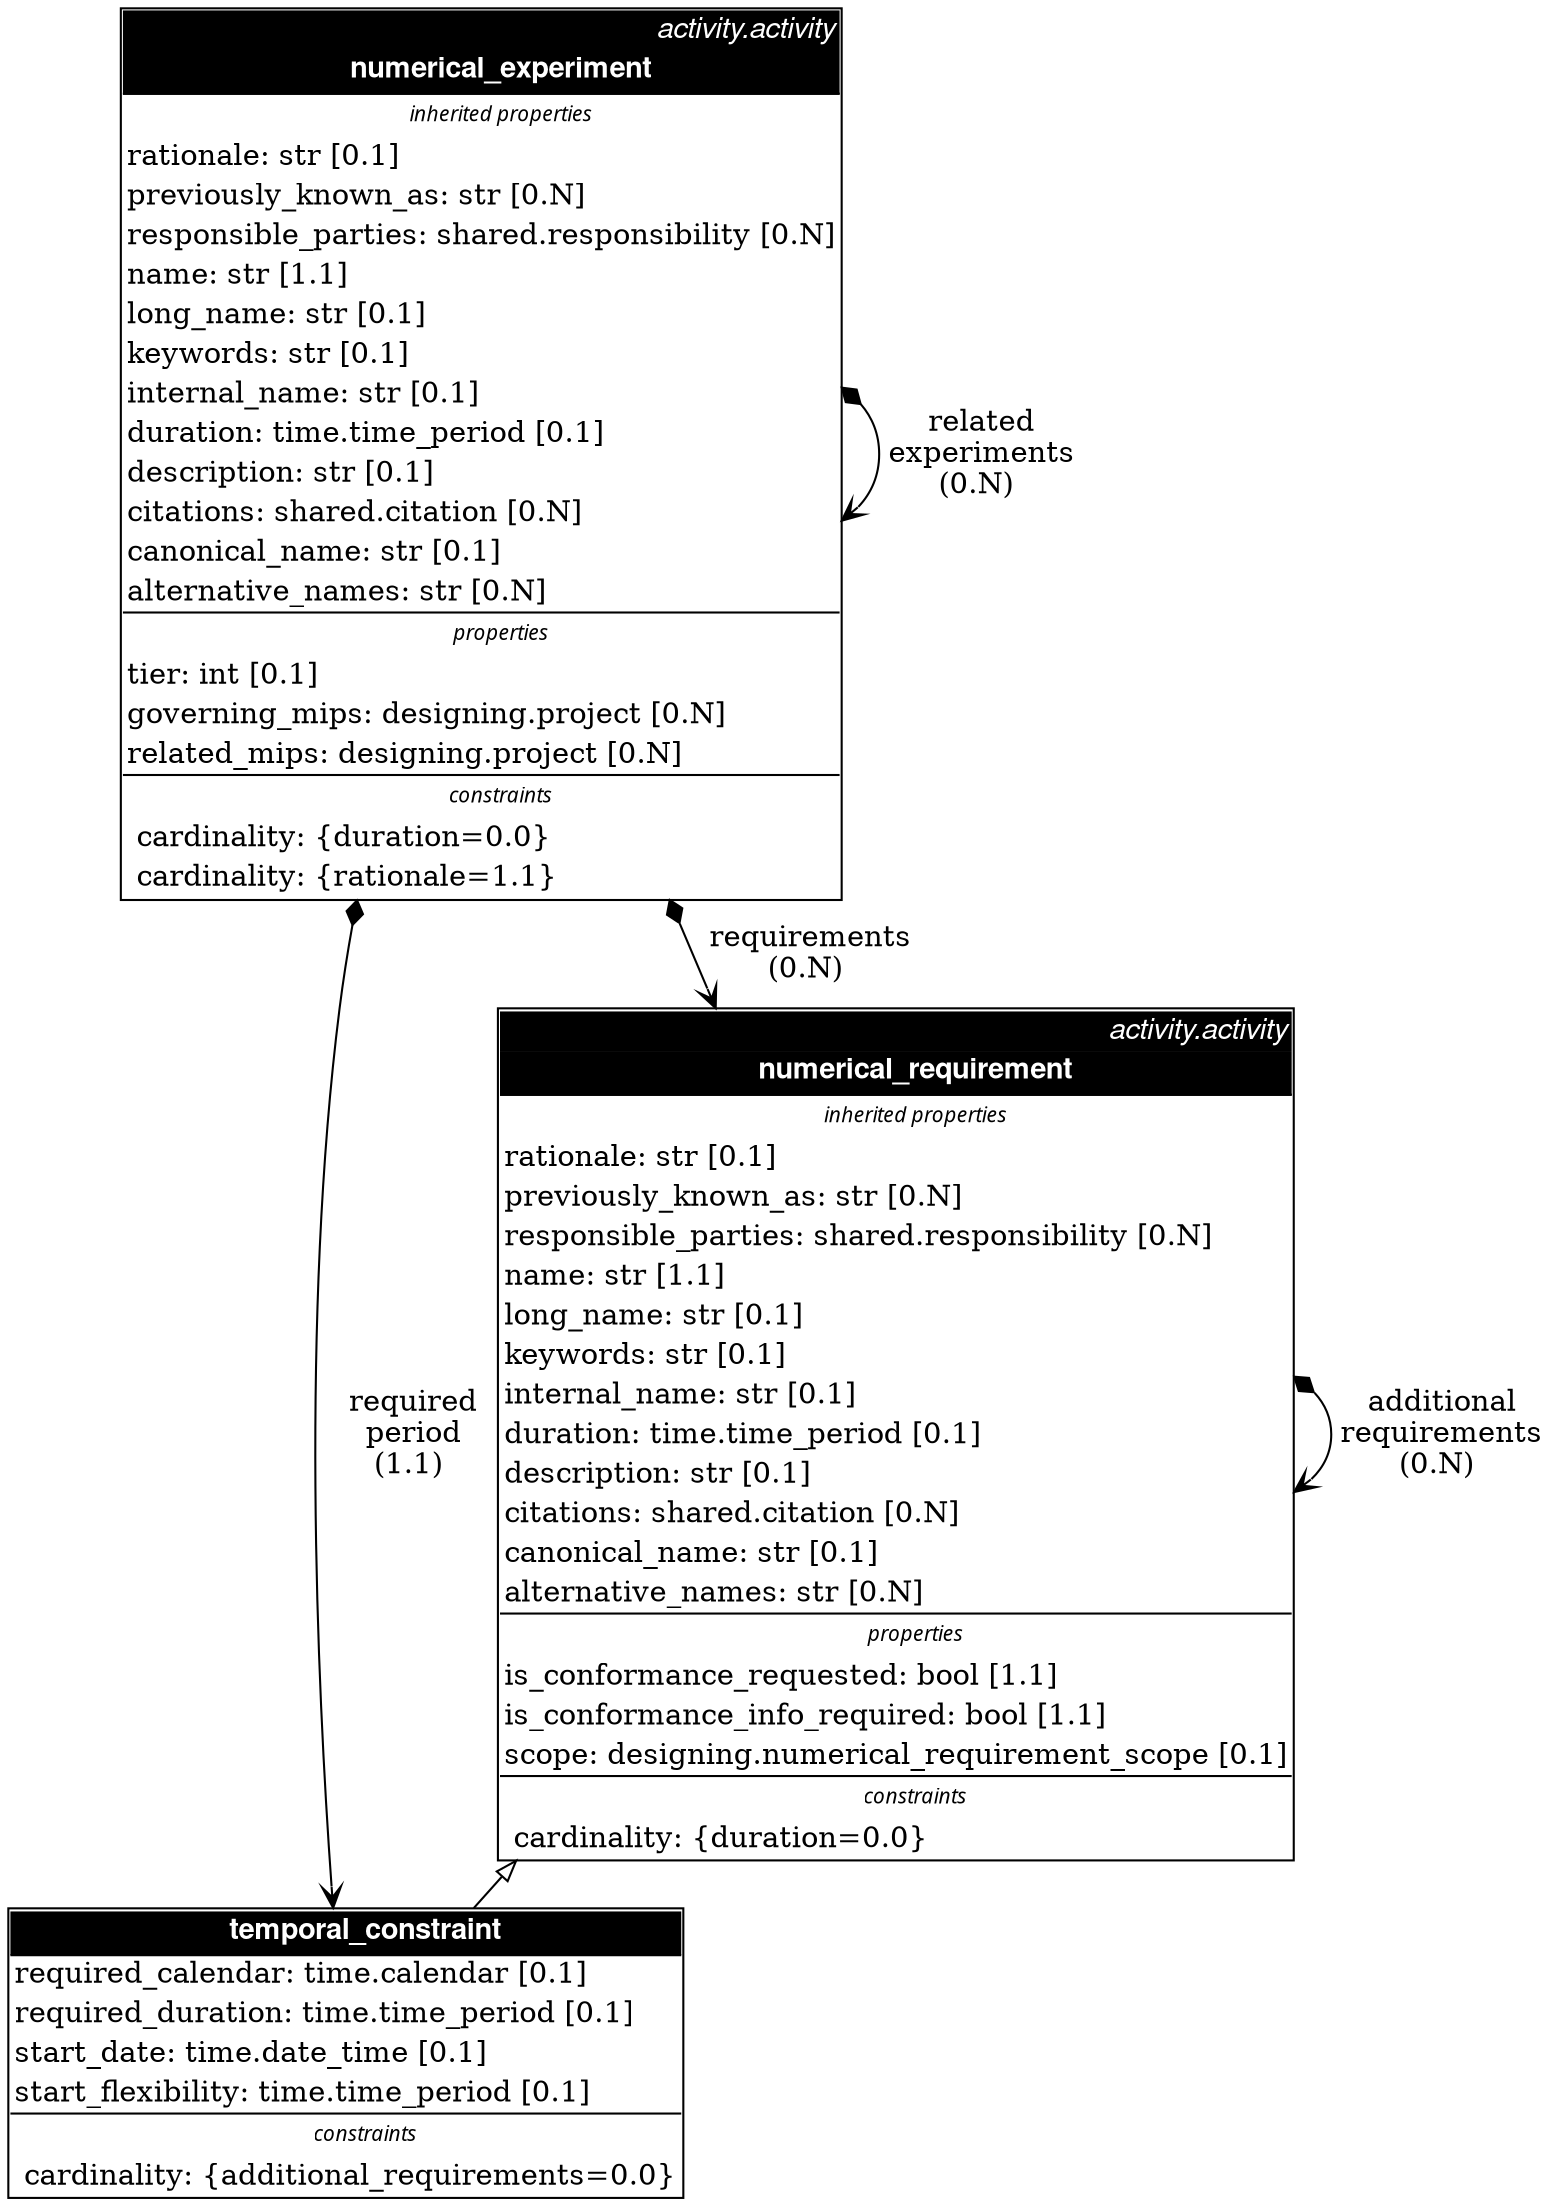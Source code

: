 digraph "" {
	graph [fontsize=8,
		ranksep=0.3,
		splines=True
	];
	node [label="\N"];
	"designing.numerical_experiment"	 [label=<<TABLE BGCOLOR="white" BORDER="1" CELLBORDER="0" CELLSPACING="0">
    <TR><TD ALIGN="right" BGCOLOR="black"><FONT FACE="Helvetica Italic" COLOR="white">activity.activity</FONT></TD></TR>
    
    <TR><TD ALIGN="CENTER" BORDER="1" SIDES="B" BGCOLOR="black">
    <FONT FACE="Helvetica Bold" COLOR="white">numerical_experiment</FONT></TD></TR>
    <TR><TD ALIGN="center" CELLPADDING="2" BORDER="1" SIDES="T" >
    <FONT FACE="Times-Roman Italic" POINT-SIZE="10">inherited properties</FONT></TD></TR>
    <TR><TD ALIGN="LEFT" CELLPADDING="2">rationale: str &#91;0.1&#93;</TD></TR><TR><TD ALIGN="LEFT" CELLPADDING="2">previously_known_as: str &#91;0.N&#93;</TD></TR><TR><TD ALIGN="LEFT" CELLPADDING="2">responsible_parties: shared.responsibility &#91;0.N&#93;</TD></TR><TR><TD ALIGN="LEFT" CELLPADDING="2">name: str &#91;1.1&#93;</TD></TR><TR><TD ALIGN="LEFT" CELLPADDING="2">long_name: str &#91;0.1&#93;</TD></TR><TR><TD ALIGN="LEFT" CELLPADDING="2">keywords: str &#91;0.1&#93;</TD></TR><TR><TD ALIGN="LEFT" CELLPADDING="2">internal_name: str &#91;0.1&#93;</TD></TR><TR><TD ALIGN="LEFT" CELLPADDING="2">duration: time.time_period &#91;0.1&#93;</TD></TR><TR><TD ALIGN="LEFT" CELLPADDING="2">description: str &#91;0.1&#93;</TD></TR><TR><TD ALIGN="LEFT" CELLPADDING="2">citations: shared.citation &#91;0.N&#93;</TD></TR><TR><TD ALIGN="LEFT" CELLPADDING="2">canonical_name: str &#91;0.1&#93;</TD></TR><TR><TD ALIGN="LEFT" CELLPADDING="2">alternative_names: str &#91;0.N&#93;</TD></TR> 
    <TR><TD ALIGN="center" CELLPADDING="2" BORDER="1" SIDES="T" >
    <FONT FACE="Times-Roman Italic" POINT-SIZE="10">properties</FONT></TD></TR>
    <TR><TD ALIGN="LEFT" CELLPADDING="2">tier: int &#91;0.1&#93;</TD></TR><TR><TD ALIGN="LEFT" CELLPADDING="2">governing_mips: designing.project &#91;0.N&#93;</TD></TR><TR><TD ALIGN="LEFT" CELLPADDING="2">related_mips: designing.project &#91;0.N&#93;</TD></TR> 
    <TR><TD ALIGN="center" CELLPADDING="2" BORDER="1" SIDES="T" >
    <FONT FACE="Times-Roman Italic" POINT-SIZE="10">constraints</FONT></TD></TR>
    <TR><TD ALIGN="LEFT" CELLPADDING="2"> cardinality: {duration=0.0}</TD></TR><TR><TD ALIGN="LEFT" CELLPADDING="2"> cardinality: {rationale=1.1}</TD></TR>
    </TABLE>>,
		shape=plain];
	"designing.numerical_experiment":c -> "designing.numerical_experiment":c	 [arrowhead=vee,
		arrowtail=diamond,
		dir=both,
		label=" related
 experiments
(0.N)",
		labelangle=45.0,
		labeldistance=2.2,
		labelfloat=False];
	"designing.temporal_constraint"	 [label=<<TABLE BGCOLOR="white" BORDER="1" CELLBORDER="0" CELLSPACING="0">
    
    
    <TR><TD ALIGN="CENTER" BORDER="1" SIDES="B" BGCOLOR="black">
    <FONT FACE="Helvetica Bold" COLOR="white">temporal_constraint</FONT></TD></TR>
    
    
    <TR><TD ALIGN="LEFT" CELLPADDING="2">required_calendar: time.calendar &#91;0.1&#93;</TD></TR><TR><TD ALIGN="LEFT" CELLPADDING="2">required_duration: time.time_period &#91;0.1&#93;</TD></TR><TR><TD ALIGN="LEFT" CELLPADDING="2">start_date: time.date_time &#91;0.1&#93;</TD></TR><TR><TD ALIGN="LEFT" CELLPADDING="2">start_flexibility: time.time_period &#91;0.1&#93;</TD></TR> 
    <TR><TD ALIGN="center" CELLPADDING="2" BORDER="1" SIDES="T" >
    <FONT FACE="Times-Roman Italic" POINT-SIZE="10">constraints</FONT></TD></TR>
    <TR><TD ALIGN="LEFT" CELLPADDING="2"> cardinality: {additional_requirements=0.0}</TD></TR>
    </TABLE>>,
		shape=plain];
	"designing.numerical_experiment":c -> "designing.temporal_constraint":c	 [arrowhead=vee,
		arrowtail=diamond,
		dir=both,
		label=" required
 period
(1.1)",
		labelangle=45.0,
		labeldistance=2.2,
		labelfloat=False];
	"designing.numerical_requirement"	 [label=<<TABLE BGCOLOR="white" BORDER="1" CELLBORDER="0" CELLSPACING="0">
    <TR><TD ALIGN="right" BGCOLOR="black"><FONT FACE="Helvetica Italic" COLOR="white">activity.activity</FONT></TD></TR>
    
    <TR><TD ALIGN="CENTER" BORDER="1" SIDES="B" BGCOLOR="black">
    <FONT FACE="Helvetica Bold" COLOR="white">numerical_requirement</FONT></TD></TR>
    <TR><TD ALIGN="center" CELLPADDING="2" BORDER="1" SIDES="T" >
    <FONT FACE="Times-Roman Italic" POINT-SIZE="10">inherited properties</FONT></TD></TR>
    <TR><TD ALIGN="LEFT" CELLPADDING="2">rationale: str &#91;0.1&#93;</TD></TR><TR><TD ALIGN="LEFT" CELLPADDING="2">previously_known_as: str &#91;0.N&#93;</TD></TR><TR><TD ALIGN="LEFT" CELLPADDING="2">responsible_parties: shared.responsibility &#91;0.N&#93;</TD></TR><TR><TD ALIGN="LEFT" CELLPADDING="2">name: str &#91;1.1&#93;</TD></TR><TR><TD ALIGN="LEFT" CELLPADDING="2">long_name: str &#91;0.1&#93;</TD></TR><TR><TD ALIGN="LEFT" CELLPADDING="2">keywords: str &#91;0.1&#93;</TD></TR><TR><TD ALIGN="LEFT" CELLPADDING="2">internal_name: str &#91;0.1&#93;</TD></TR><TR><TD ALIGN="LEFT" CELLPADDING="2">duration: time.time_period &#91;0.1&#93;</TD></TR><TR><TD ALIGN="LEFT" CELLPADDING="2">description: str &#91;0.1&#93;</TD></TR><TR><TD ALIGN="LEFT" CELLPADDING="2">citations: shared.citation &#91;0.N&#93;</TD></TR><TR><TD ALIGN="LEFT" CELLPADDING="2">canonical_name: str &#91;0.1&#93;</TD></TR><TR><TD ALIGN="LEFT" CELLPADDING="2">alternative_names: str &#91;0.N&#93;</TD></TR> 
    <TR><TD ALIGN="center" CELLPADDING="2" BORDER="1" SIDES="T" >
    <FONT FACE="Times-Roman Italic" POINT-SIZE="10">properties</FONT></TD></TR>
    <TR><TD ALIGN="LEFT" CELLPADDING="2">is_conformance_requested: bool &#91;1.1&#93;</TD></TR><TR><TD ALIGN="LEFT" CELLPADDING="2">is_conformance_info_required: bool &#91;1.1&#93;</TD></TR><TR><TD ALIGN="LEFT" CELLPADDING="2">scope: designing.numerical_requirement_scope &#91;0.1&#93;</TD></TR> 
    <TR><TD ALIGN="center" CELLPADDING="2" BORDER="1" SIDES="T" >
    <FONT FACE="Times-Roman Italic" POINT-SIZE="10">constraints</FONT></TD></TR>
    <TR><TD ALIGN="LEFT" CELLPADDING="2"> cardinality: {duration=0.0}</TD></TR>
    </TABLE>>,
		shape=plain];
	"designing.numerical_experiment":c -> "designing.numerical_requirement":c	 [arrowhead=vee,
		arrowtail=diamond,
		dir=both,
		label=" requirements
(0.N)",
		labelangle=45.0,
		labeldistance=2.2,
		labelfloat=False];
	"designing.numerical_requirement" -> "designing.temporal_constraint"	 [arrowtail=empty,
		dir=back];
	"designing.numerical_requirement":c -> "designing.numerical_requirement":c	 [arrowhead=vee,
		arrowtail=diamond,
		dir=both,
		label=" additional
 requirements
(0.N)",
		labelangle=45.0,
		labeldistance=2.2,
		labelfloat=False];
}
